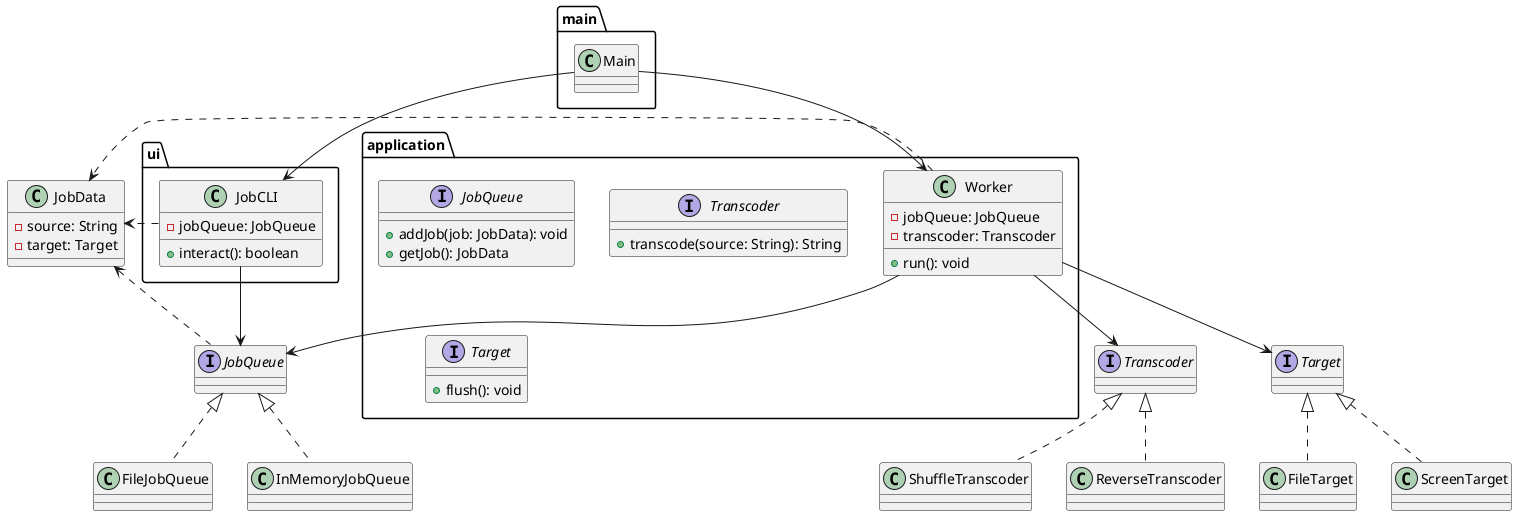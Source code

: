 @startuml

'skinparam linetype ortho

package main {
  class Main {
    'ui 구동
    'worker 구동
  }
}

package ui {
  class JobCLI {
    - jobQueue: JobQueue
    + interact(): boolean
    '트랜스코드할 문자열을 입력 받는다
    '출력 장치를 입력 받는다
    'JobData를 만들고 Queue에 넣는다
  }
}

class JobData {
  - source: String
  - target: Target
}

package application {
  class Worker {
    - jobQueue: JobQueue
    - transcoder: Transcoder
    + run(): void
    'JobQueue에서 JobData를 읽는다
    'Transcoder에게 작업을 위임하고 결과를 받는다
    '결과 출력을 Target에게 위임한다
  }

  interface JobQueue {
    + addJob(job: JobData): void
    + getJob(): JobData
  }

  interface Transcoder {
    + transcode(source: String): String
  }

  interface Target {
    + flush(): void
  }
}

class FileJobQueue implements JobQueue {}
class InMemoryJobQueue implements JobQueue {}

class ShuffleTranscoder implements Transcoder {}
class ReverseTranscoder implements Transcoder {}

class FileTarget implements Target {}
class ScreenTarget implements Target {}

Main --> JobCLI
Main -> Worker

JobCLI --> JobQueue
JobCLI .> JobData
JobQueue .up.> JobData

Worker -> JobQueue
Worker .> JobData
Worker --> Transcoder
Worker --> Target

@enduml
